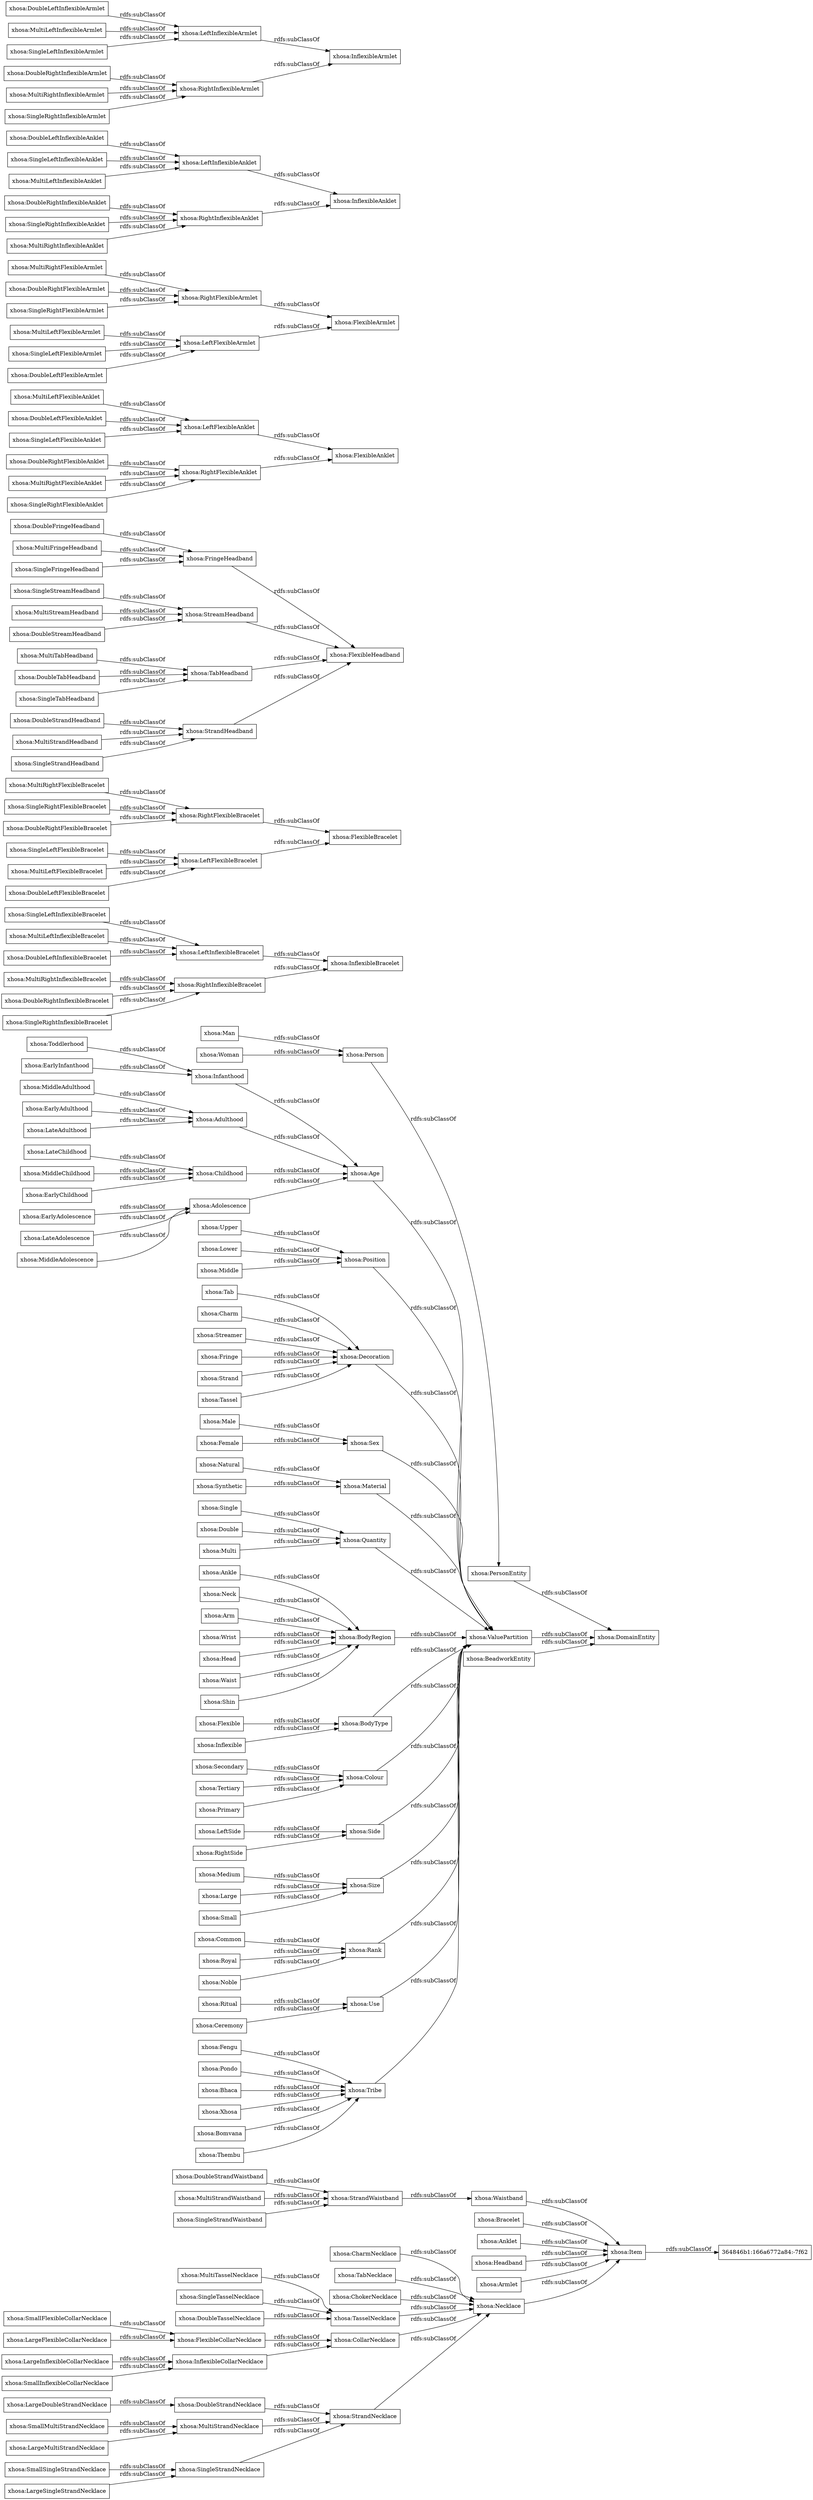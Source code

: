 digraph ar2dtool_diagram { 
rankdir=LR;
size="1000"
node [shape = rectangle, color="black"]; "xhosa:SingleStrandNecklace" "xhosa:Inflexible" "xhosa:MultiRightInflexibleBracelet" "xhosa:SingleLeftFlexibleBracelet" "xhosa:Xhosa" "xhosa:DoubleStrandHeadband" "xhosa:BodyType" "xhosa:Position" "xhosa:DoubleRightFlexibleAnklet" "xhosa:DoubleLeftFlexibleBracelet" "xhosa:RightFlexibleAnklet" "xhosa:LeftFlexibleBracelet" "xhosa:MultiLeftFlexibleArmlet" "xhosa:StrandHeadband" "xhosa:Decoration" "xhosa:MultiRightFlexibleArmlet" "xhosa:Sex" "xhosa:StrandNecklace" "xhosa:DoubleRightInflexibleAnklet" "xhosa:LeftFlexibleArmlet" "xhosa:Material" "xhosa:InflexibleArmlet" "xhosa:PersonEntity" "xhosa:MultiRightFlexibleBracelet" "xhosa:SmallFlexibleCollarNecklace" "xhosa:DoubleLeftFlexibleArmlet" "xhosa:EarlyAdolescence" "xhosa:DoubleStrandWaistband" "xhosa:Quantity" "xhosa:DoubleLeftInflexibleArmlet" "xhosa:Double" "xhosa:Bomvana" "xhosa:MultiStrandWaistband" "xhosa:SingleRightFlexibleBracelet" "xhosa:InflexibleBracelet" "xhosa:CharmNecklace" "xhosa:LeftInflexibleArmlet" "xhosa:LateAdulthood" "xhosa:MultiTasselNecklace" "xhosa:Secondary" "xhosa:DoubleFringeHeadband" "xhosa:Waistband" "xhosa:BodyRegion" "xhosa:LargeDoubleStrandNecklace" "xhosa:Colour" "xhosa:Head" "xhosa:SingleStreamHeadband" "xhosa:RightFlexibleBracelet" "xhosa:FringeHeadband" "xhosa:BeadworkEntity" "xhosa:Tertiary" "xhosa:SingleRightFlexibleAnklet" "xhosa:Lower" "xhosa:StrandWaistband" "xhosa:Childhood" "xhosa:Side" "xhosa:SingleRightInflexibleBracelet" "xhosa:RightInflexibleArmlet" "xhosa:Strand" "xhosa:Thembu" "xhosa:MultiLeftFlexibleAnklet" "xhosa:LargeFlexibleCollarNecklace" "xhosa:SmallSingleStrandNecklace" "xhosa:Tassel" "xhosa:LargeInflexibleCollarNecklace" "xhosa:SingleTasselNecklace" "xhosa:RightSide" "xhosa:Waist" "xhosa:LateChildhood" "xhosa:MultiFringeHeadband" "xhosa:Tab" "xhosa:Common" "xhosa:MiddleAdulthood" "xhosa:LeftFlexibleAnklet" "xhosa:MultiLeftFlexibleBracelet" "xhosa:TabNecklace" "xhosa:Size" "xhosa:MultiTabHeadband" "xhosa:Natural" "xhosa:Royal" "xhosa:Fengu" "xhosa:LateAdolescence" "xhosa:Charm" "xhosa:Male" "xhosa:DoubleLeftFlexibleAnklet" "xhosa:Female" "xhosa:Noble" "xhosa:SingleStrandHeadband" "xhosa:Rank" "xhosa:Medium" "xhosa:DoubleLeftInflexibleAnklet" "xhosa:MultiStreamHeadband" "xhosa:LeftInflexibleAnklet" "xhosa:Primary" "xhosa:Middle" "xhosa:Shin" "xhosa:MultiLeftInflexibleArmlet" "xhosa:SingleLeftInflexibleAnklet" "xhosa:Ceremony" "xhosa:Use" "xhosa:ValuePartition" "xhosa:SmallInflexibleCollarNecklace" "xhosa:Tribe" "xhosa:RightInflexibleAnklet" "xhosa:Bracelet" "xhosa:DoubleTasselNecklace" "xhosa:MiddleAdolescence" "xhosa:Item" "xhosa:RightFlexibleArmlet" "xhosa:Upper" "xhosa:DoubleTabHeadband" "xhosa:Person" "xhosa:MultiRightFlexibleAnklet" "xhosa:DoubleStrandNecklace" "xhosa:SingleLeftFlexibleAnklet" "xhosa:FlexibleAnklet" "xhosa:DoubleRightFlexibleArmlet" "xhosa:FlexibleBracelet" "xhosa:DoubleRightInflexibleArmlet" "xhosa:Large" "xhosa:SingleLeftFlexibleArmlet" "xhosa:DomainEntity" "xhosa:Anklet" "xhosa:SmallMultiStrandNecklace" "xhosa:Necklace" "xhosa:DoubleRightFlexibleBracelet" "xhosa:FlexibleHeadband" "xhosa:LeftSide" "xhosa:SingleTabHeadband" "xhosa:Ankle" "xhosa:Man" "364846b1:166a6772a84:-7f62" "xhosa:SingleLeftInflexibleArmlet" "xhosa:Age" "xhosa:EarlyInfanthood" "xhosa:DoubleStreamHeadband" "xhosa:Woman" "xhosa:Headband" "xhosa:LeftInflexibleBracelet" "xhosa:Adolescence" "xhosa:Toddlerhood" "xhosa:Infanthood" "xhosa:Small" "xhosa:LargeSingleStrandNecklace" "xhosa:StreamHeadband" "xhosa:SingleLeftInflexibleBracelet" "xhosa:MultiLeftInflexibleBracelet" "xhosa:FlexibleCollarNecklace" "xhosa:MultiLeftInflexibleAnklet" "xhosa:SingleFringeHeadband" "xhosa:Streamer" "xhosa:MultiStrandHeadband" "xhosa:LargeMultiStrandNecklace" "xhosa:Adulthood" "xhosa:MiddleChildhood" "xhosa:Pondo" "xhosa:DoubleRightInflexibleBracelet" "xhosa:EarlyChildhood" "xhosa:MultiRightInflexibleArmlet" "xhosa:Armlet" "xhosa:MultiStrandNecklace" "xhosa:ChokerNecklace" "xhosa:DoubleLeftInflexibleBracelet" "xhosa:SingleRightFlexibleArmlet" "xhosa:SingleRightInflexibleArmlet" "xhosa:Neck" "xhosa:Arm" "xhosa:FlexibleArmlet" "xhosa:MultiRightInflexibleAnklet" "xhosa:Wrist" "xhosa:SingleStrandWaistband" "xhosa:Ritual" "xhosa:RightInflexibleBracelet" "xhosa:TasselNecklace" "xhosa:CollarNecklace" "xhosa:TabHeadband" "xhosa:Multi" "xhosa:Single" "xhosa:SingleRightInflexibleAnklet" "xhosa:InflexibleAnklet" "xhosa:InflexibleCollarNecklace" "xhosa:Synthetic" "xhosa:Fringe" "xhosa:Flexible" "xhosa:EarlyAdulthood" "xhosa:Bhaca" ; /*classes style*/
	"xhosa:Pondo" -> "xhosa:Tribe" [ label = "rdfs:subClassOf" ];
	"xhosa:Lower" -> "xhosa:Position" [ label = "rdfs:subClassOf" ];
	"xhosa:LargeSingleStrandNecklace" -> "xhosa:SingleStrandNecklace" [ label = "rdfs:subClassOf" ];
	"xhosa:DoubleStrandHeadband" -> "xhosa:StrandHeadband" [ label = "rdfs:subClassOf" ];
	"xhosa:StrandNecklace" -> "xhosa:Necklace" [ label = "rdfs:subClassOf" ];
	"xhosa:MultiLeftInflexibleArmlet" -> "xhosa:LeftInflexibleArmlet" [ label = "rdfs:subClassOf" ];
	"xhosa:RightInflexibleBracelet" -> "xhosa:InflexibleBracelet" [ label = "rdfs:subClassOf" ];
	"xhosa:Inflexible" -> "xhosa:BodyType" [ label = "rdfs:subClassOf" ];
	"xhosa:MultiLeftInflexibleAnklet" -> "xhosa:LeftInflexibleAnklet" [ label = "rdfs:subClassOf" ];
	"xhosa:StrandHeadband" -> "xhosa:FlexibleHeadband" [ label = "rdfs:subClassOf" ];
	"xhosa:LargeFlexibleCollarNecklace" -> "xhosa:FlexibleCollarNecklace" [ label = "rdfs:subClassOf" ];
	"xhosa:Xhosa" -> "xhosa:Tribe" [ label = "rdfs:subClassOf" ];
	"xhosa:PersonEntity" -> "xhosa:DomainEntity" [ label = "rdfs:subClassOf" ];
	"xhosa:SmallMultiStrandNecklace" -> "xhosa:MultiStrandNecklace" [ label = "rdfs:subClassOf" ];
	"xhosa:LargeMultiStrandNecklace" -> "xhosa:MultiStrandNecklace" [ label = "rdfs:subClassOf" ];
	"xhosa:SmallSingleStrandNecklace" -> "xhosa:SingleStrandNecklace" [ label = "rdfs:subClassOf" ];
	"xhosa:Childhood" -> "xhosa:Age" [ label = "rdfs:subClassOf" ];
	"xhosa:Fengu" -> "xhosa:Tribe" [ label = "rdfs:subClassOf" ];
	"xhosa:Quantity" -> "xhosa:ValuePartition" [ label = "rdfs:subClassOf" ];
	"xhosa:MultiLeftFlexibleArmlet" -> "xhosa:LeftFlexibleArmlet" [ label = "rdfs:subClassOf" ];
	"xhosa:LeftFlexibleAnklet" -> "xhosa:FlexibleAnklet" [ label = "rdfs:subClassOf" ];
	"xhosa:Size" -> "xhosa:ValuePartition" [ label = "rdfs:subClassOf" ];
	"xhosa:MultiStreamHeadband" -> "xhosa:StreamHeadband" [ label = "rdfs:subClassOf" ];
	"xhosa:BodyType" -> "xhosa:ValuePartition" [ label = "rdfs:subClassOf" ];
	"xhosa:SingleRightFlexibleBracelet" -> "xhosa:RightFlexibleBracelet" [ label = "rdfs:subClassOf" ];
	"xhosa:SingleLeftInflexibleBracelet" -> "xhosa:LeftInflexibleBracelet" [ label = "rdfs:subClassOf" ];
	"xhosa:DoubleTabHeadband" -> "xhosa:TabHeadband" [ label = "rdfs:subClassOf" ];
	"xhosa:MultiRightInflexibleAnklet" -> "xhosa:RightInflexibleAnklet" [ label = "rdfs:subClassOf" ];
	"xhosa:MultiRightInflexibleBracelet" -> "xhosa:RightInflexibleBracelet" [ label = "rdfs:subClassOf" ];
	"xhosa:LeftInflexibleArmlet" -> "xhosa:InflexibleArmlet" [ label = "rdfs:subClassOf" ];
	"xhosa:StrandWaistband" -> "xhosa:Waistband" [ label = "rdfs:subClassOf" ];
	"xhosa:MultiRightFlexibleArmlet" -> "xhosa:RightFlexibleArmlet" [ label = "rdfs:subClassOf" ];
	"xhosa:DoubleLeftInflexibleArmlet" -> "xhosa:LeftInflexibleArmlet" [ label = "rdfs:subClassOf" ];
	"xhosa:DoubleLeftFlexibleArmlet" -> "xhosa:LeftFlexibleArmlet" [ label = "rdfs:subClassOf" ];
	"xhosa:MultiLeftFlexibleBracelet" -> "xhosa:LeftFlexibleBracelet" [ label = "rdfs:subClassOf" ];
	"xhosa:SingleLeftInflexibleAnklet" -> "xhosa:LeftInflexibleAnklet" [ label = "rdfs:subClassOf" ];
	"xhosa:Man" -> "xhosa:Person" [ label = "rdfs:subClassOf" ];
	"xhosa:LargeDoubleStrandNecklace" -> "xhosa:DoubleStrandNecklace" [ label = "rdfs:subClassOf" ];
	"xhosa:MiddleChildhood" -> "xhosa:Childhood" [ label = "rdfs:subClassOf" ];
	"xhosa:ChokerNecklace" -> "xhosa:Necklace" [ label = "rdfs:subClassOf" ];
	"xhosa:Fringe" -> "xhosa:Decoration" [ label = "rdfs:subClassOf" ];
	"xhosa:Material" -> "xhosa:ValuePartition" [ label = "rdfs:subClassOf" ];
	"xhosa:SingleTabHeadband" -> "xhosa:TabHeadband" [ label = "rdfs:subClassOf" ];
	"xhosa:BodyRegion" -> "xhosa:ValuePartition" [ label = "rdfs:subClassOf" ];
	"xhosa:MultiRightFlexibleBracelet" -> "xhosa:RightFlexibleBracelet" [ label = "rdfs:subClassOf" ];
	"xhosa:DoubleRightFlexibleArmlet" -> "xhosa:RightFlexibleArmlet" [ label = "rdfs:subClassOf" ];
	"xhosa:LeftFlexibleBracelet" -> "xhosa:FlexibleBracelet" [ label = "rdfs:subClassOf" ];
	"xhosa:Woman" -> "xhosa:Person" [ label = "rdfs:subClassOf" ];
	"xhosa:Tassel" -> "xhosa:Decoration" [ label = "rdfs:subClassOf" ];
	"xhosa:Arm" -> "xhosa:BodyRegion" [ label = "rdfs:subClassOf" ];
	"xhosa:BeadworkEntity" -> "xhosa:DomainEntity" [ label = "rdfs:subClassOf" ];
	"xhosa:SingleRightFlexibleArmlet" -> "xhosa:RightFlexibleArmlet" [ label = "rdfs:subClassOf" ];
	"xhosa:EarlyAdulthood" -> "xhosa:Adulthood" [ label = "rdfs:subClassOf" ];
	"xhosa:SingleLeftFlexibleAnklet" -> "xhosa:LeftFlexibleAnklet" [ label = "rdfs:subClassOf" ];
	"xhosa:Side" -> "xhosa:ValuePartition" [ label = "rdfs:subClassOf" ];
	"xhosa:SingleLeftFlexibleBracelet" -> "xhosa:LeftFlexibleBracelet" [ label = "rdfs:subClassOf" ];
	"xhosa:Double" -> "xhosa:Quantity" [ label = "rdfs:subClassOf" ];
	"xhosa:ValuePartition" -> "xhosa:DomainEntity" [ label = "rdfs:subClassOf" ];
	"xhosa:Primary" -> "xhosa:Colour" [ label = "rdfs:subClassOf" ];
	"xhosa:Bracelet" -> "xhosa:Item" [ label = "rdfs:subClassOf" ];
	"xhosa:Tertiary" -> "xhosa:Colour" [ label = "rdfs:subClassOf" ];
	"xhosa:Age" -> "xhosa:ValuePartition" [ label = "rdfs:subClassOf" ];
	"xhosa:Sex" -> "xhosa:ValuePartition" [ label = "rdfs:subClassOf" ];
	"xhosa:Armlet" -> "xhosa:Item" [ label = "rdfs:subClassOf" ];
	"xhosa:Large" -> "xhosa:Size" [ label = "rdfs:subClassOf" ];
	"xhosa:MultiTasselNecklace" -> "xhosa:TasselNecklace" [ label = "rdfs:subClassOf" ];
	"xhosa:Waist" -> "xhosa:BodyRegion" [ label = "rdfs:subClassOf" ];
	"xhosa:DoubleRightInflexibleAnklet" -> "xhosa:RightInflexibleAnklet" [ label = "rdfs:subClassOf" ];
	"xhosa:Item" -> "364846b1:166a6772a84:-7f62" [ label = "rdfs:subClassOf" ];
	"xhosa:EarlyChildhood" -> "xhosa:Childhood" [ label = "rdfs:subClassOf" ];
	"xhosa:RightInflexibleArmlet" -> "xhosa:InflexibleArmlet" [ label = "rdfs:subClassOf" ];
	"xhosa:RightInflexibleAnklet" -> "xhosa:InflexibleAnklet" [ label = "rdfs:subClassOf" ];
	"xhosa:Neck" -> "xhosa:BodyRegion" [ label = "rdfs:subClassOf" ];
	"xhosa:Ceremony" -> "xhosa:Use" [ label = "rdfs:subClassOf" ];
	"xhosa:SingleFringeHeadband" -> "xhosa:FringeHeadband" [ label = "rdfs:subClassOf" ];
	"xhosa:FlexibleCollarNecklace" -> "xhosa:CollarNecklace" [ label = "rdfs:subClassOf" ];
	"xhosa:Use" -> "xhosa:ValuePartition" [ label = "rdfs:subClassOf" ];
	"xhosa:Position" -> "xhosa:ValuePartition" [ label = "rdfs:subClassOf" ];
	"xhosa:Colour" -> "xhosa:ValuePartition" [ label = "rdfs:subClassOf" ];
	"xhosa:SingleRightInflexibleAnklet" -> "xhosa:RightInflexibleAnklet" [ label = "rdfs:subClassOf" ];
	"xhosa:Infanthood" -> "xhosa:Age" [ label = "rdfs:subClassOf" ];
	"xhosa:DoubleStreamHeadband" -> "xhosa:StreamHeadband" [ label = "rdfs:subClassOf" ];
	"xhosa:Multi" -> "xhosa:Quantity" [ label = "rdfs:subClassOf" ];
	"xhosa:Adolescence" -> "xhosa:Age" [ label = "rdfs:subClassOf" ];
	"xhosa:Ritual" -> "xhosa:Use" [ label = "rdfs:subClassOf" ];
	"xhosa:Female" -> "xhosa:Sex" [ label = "rdfs:subClassOf" ];
	"xhosa:Strand" -> "xhosa:Decoration" [ label = "rdfs:subClassOf" ];
	"xhosa:LeftFlexibleArmlet" -> "xhosa:FlexibleArmlet" [ label = "rdfs:subClassOf" ];
	"xhosa:SmallInflexibleCollarNecklace" -> "xhosa:InflexibleCollarNecklace" [ label = "rdfs:subClassOf" ];
	"xhosa:RightFlexibleAnklet" -> "xhosa:FlexibleAnklet" [ label = "rdfs:subClassOf" ];
	"xhosa:LeftInflexibleBracelet" -> "xhosa:InflexibleBracelet" [ label = "rdfs:subClassOf" ];
	"xhosa:Waistband" -> "xhosa:Item" [ label = "rdfs:subClassOf" ];
	"xhosa:Noble" -> "xhosa:Rank" [ label = "rdfs:subClassOf" ];
	"xhosa:Single" -> "xhosa:Quantity" [ label = "rdfs:subClassOf" ];
	"xhosa:Tribe" -> "xhosa:ValuePartition" [ label = "rdfs:subClassOf" ];
	"xhosa:MultiRightInflexibleArmlet" -> "xhosa:RightInflexibleArmlet" [ label = "rdfs:subClassOf" ];
	"xhosa:MultiStrandNecklace" -> "xhosa:StrandNecklace" [ label = "rdfs:subClassOf" ];
	"xhosa:MultiLeftInflexibleBracelet" -> "xhosa:LeftInflexibleBracelet" [ label = "rdfs:subClassOf" ];
	"xhosa:Streamer" -> "xhosa:Decoration" [ label = "rdfs:subClassOf" ];
	"xhosa:Person" -> "xhosa:PersonEntity" [ label = "rdfs:subClassOf" ];
	"xhosa:Charm" -> "xhosa:Decoration" [ label = "rdfs:subClassOf" ];
	"xhosa:DoubleRightFlexibleBracelet" -> "xhosa:RightFlexibleBracelet" [ label = "rdfs:subClassOf" ];
	"xhosa:SingleTasselNecklace" -> "xhosa:TasselNecklace" [ label = "rdfs:subClassOf" ];
	"xhosa:MultiStrandHeadband" -> "xhosa:StrandHeadband" [ label = "rdfs:subClassOf" ];
	"xhosa:RightFlexibleBracelet" -> "xhosa:FlexibleBracelet" [ label = "rdfs:subClassOf" ];
	"xhosa:RightSide" -> "xhosa:Side" [ label = "rdfs:subClassOf" ];
	"xhosa:MultiLeftFlexibleAnklet" -> "xhosa:LeftFlexibleAnklet" [ label = "rdfs:subClassOf" ];
	"xhosa:LargeInflexibleCollarNecklace" -> "xhosa:InflexibleCollarNecklace" [ label = "rdfs:subClassOf" ];
	"xhosa:SingleLeftInflexibleArmlet" -> "xhosa:LeftInflexibleArmlet" [ label = "rdfs:subClassOf" ];
	"xhosa:EarlyInfanthood" -> "xhosa:Infanthood" [ label = "rdfs:subClassOf" ];
	"xhosa:Bomvana" -> "xhosa:Tribe" [ label = "rdfs:subClassOf" ];
	"xhosa:MiddleAdulthood" -> "xhosa:Adulthood" [ label = "rdfs:subClassOf" ];
	"xhosa:DoubleLeftInflexibleBracelet" -> "xhosa:LeftInflexibleBracelet" [ label = "rdfs:subClassOf" ];
	"xhosa:LeftInflexibleAnklet" -> "xhosa:InflexibleAnklet" [ label = "rdfs:subClassOf" ];
	"xhosa:CollarNecklace" -> "xhosa:Necklace" [ label = "rdfs:subClassOf" ];
	"xhosa:Medium" -> "xhosa:Size" [ label = "rdfs:subClassOf" ];
	"xhosa:Male" -> "xhosa:Sex" [ label = "rdfs:subClassOf" ];
	"xhosa:DoubleFringeHeadband" -> "xhosa:FringeHeadband" [ label = "rdfs:subClassOf" ];
	"xhosa:Thembu" -> "xhosa:Tribe" [ label = "rdfs:subClassOf" ];
	"xhosa:Necklace" -> "xhosa:Item" [ label = "rdfs:subClassOf" ];
	"xhosa:Small" -> "xhosa:Size" [ label = "rdfs:subClassOf" ];
	"xhosa:SingleStreamHeadband" -> "xhosa:StreamHeadband" [ label = "rdfs:subClassOf" ];
	"xhosa:MiddleAdolescence" -> "xhosa:Adolescence" [ label = "rdfs:subClassOf" ];
	"xhosa:MultiRightFlexibleAnklet" -> "xhosa:RightFlexibleAnklet" [ label = "rdfs:subClassOf" ];
	"xhosa:FringeHeadband" -> "xhosa:FlexibleHeadband" [ label = "rdfs:subClassOf" ];
	"xhosa:DoubleLeftInflexibleAnklet" -> "xhosa:LeftInflexibleAnklet" [ label = "rdfs:subClassOf" ];
	"xhosa:LateAdulthood" -> "xhosa:Adulthood" [ label = "rdfs:subClassOf" ];
	"xhosa:DoubleLeftFlexibleAnklet" -> "xhosa:LeftFlexibleAnklet" [ label = "rdfs:subClassOf" ];
	"xhosa:Headband" -> "xhosa:Item" [ label = "rdfs:subClassOf" ];
	"xhosa:Common" -> "xhosa:Rank" [ label = "rdfs:subClassOf" ];
	"xhosa:SingleStrandNecklace" -> "xhosa:StrandNecklace" [ label = "rdfs:subClassOf" ];
	"xhosa:Secondary" -> "xhosa:Colour" [ label = "rdfs:subClassOf" ];
	"xhosa:MultiTabHeadband" -> "xhosa:TabHeadband" [ label = "rdfs:subClassOf" ];
	"xhosa:Bhaca" -> "xhosa:Tribe" [ label = "rdfs:subClassOf" ];
	"xhosa:Shin" -> "xhosa:BodyRegion" [ label = "rdfs:subClassOf" ];
	"xhosa:DoubleStrandWaistband" -> "xhosa:StrandWaistband" [ label = "rdfs:subClassOf" ];
	"xhosa:SingleStrandHeadband" -> "xhosa:StrandHeadband" [ label = "rdfs:subClassOf" ];
	"xhosa:SingleLeftFlexibleArmlet" -> "xhosa:LeftFlexibleArmlet" [ label = "rdfs:subClassOf" ];
	"xhosa:Toddlerhood" -> "xhosa:Infanthood" [ label = "rdfs:subClassOf" ];
	"xhosa:LateAdolescence" -> "xhosa:Adolescence" [ label = "rdfs:subClassOf" ];
	"xhosa:Tab" -> "xhosa:Decoration" [ label = "rdfs:subClassOf" ];
	"xhosa:LeftSide" -> "xhosa:Side" [ label = "rdfs:subClassOf" ];
	"xhosa:Head" -> "xhosa:BodyRegion" [ label = "rdfs:subClassOf" ];
	"xhosa:MultiStrandWaistband" -> "xhosa:StrandWaistband" [ label = "rdfs:subClassOf" ];
	"xhosa:SmallFlexibleCollarNecklace" -> "xhosa:FlexibleCollarNecklace" [ label = "rdfs:subClassOf" ];
	"xhosa:DoubleTasselNecklace" -> "xhosa:TasselNecklace" [ label = "rdfs:subClassOf" ];
	"xhosa:MultiFringeHeadband" -> "xhosa:FringeHeadband" [ label = "rdfs:subClassOf" ];
	"xhosa:DoubleRightFlexibleAnklet" -> "xhosa:RightFlexibleAnklet" [ label = "rdfs:subClassOf" ];
	"xhosa:LateChildhood" -> "xhosa:Childhood" [ label = "rdfs:subClassOf" ];
	"xhosa:TasselNecklace" -> "xhosa:Necklace" [ label = "rdfs:subClassOf" ];
	"xhosa:Rank" -> "xhosa:ValuePartition" [ label = "rdfs:subClassOf" ];
	"xhosa:DoubleRightInflexibleArmlet" -> "xhosa:RightInflexibleArmlet" [ label = "rdfs:subClassOf" ];
	"xhosa:InflexibleCollarNecklace" -> "xhosa:CollarNecklace" [ label = "rdfs:subClassOf" ];
	"xhosa:SingleRightFlexibleAnklet" -> "xhosa:RightFlexibleAnklet" [ label = "rdfs:subClassOf" ];
	"xhosa:DoubleRightInflexibleBracelet" -> "xhosa:RightInflexibleBracelet" [ label = "rdfs:subClassOf" ];
	"xhosa:EarlyAdolescence" -> "xhosa:Adolescence" [ label = "rdfs:subClassOf" ];
	"xhosa:DoubleLeftFlexibleBracelet" -> "xhosa:LeftFlexibleBracelet" [ label = "rdfs:subClassOf" ];
	"xhosa:TabNecklace" -> "xhosa:Necklace" [ label = "rdfs:subClassOf" ];
	"xhosa:Synthetic" -> "xhosa:Material" [ label = "rdfs:subClassOf" ];
	"xhosa:SingleRightInflexibleBracelet" -> "xhosa:RightInflexibleBracelet" [ label = "rdfs:subClassOf" ];
	"xhosa:CharmNecklace" -> "xhosa:Necklace" [ label = "rdfs:subClassOf" ];
	"xhosa:Flexible" -> "xhosa:BodyType" [ label = "rdfs:subClassOf" ];
	"xhosa:Natural" -> "xhosa:Material" [ label = "rdfs:subClassOf" ];
	"xhosa:Upper" -> "xhosa:Position" [ label = "rdfs:subClassOf" ];
	"xhosa:TabHeadband" -> "xhosa:FlexibleHeadband" [ label = "rdfs:subClassOf" ];
	"xhosa:SingleStrandWaistband" -> "xhosa:StrandWaistband" [ label = "rdfs:subClassOf" ];
	"xhosa:Decoration" -> "xhosa:ValuePartition" [ label = "rdfs:subClassOf" ];
	"xhosa:SingleRightInflexibleArmlet" -> "xhosa:RightInflexibleArmlet" [ label = "rdfs:subClassOf" ];
	"xhosa:Adulthood" -> "xhosa:Age" [ label = "rdfs:subClassOf" ];
	"xhosa:Royal" -> "xhosa:Rank" [ label = "rdfs:subClassOf" ];
	"xhosa:Middle" -> "xhosa:Position" [ label = "rdfs:subClassOf" ];
	"xhosa:Anklet" -> "xhosa:Item" [ label = "rdfs:subClassOf" ];
	"xhosa:RightFlexibleArmlet" -> "xhosa:FlexibleArmlet" [ label = "rdfs:subClassOf" ];
	"xhosa:DoubleStrandNecklace" -> "xhosa:StrandNecklace" [ label = "rdfs:subClassOf" ];
	"xhosa:Ankle" -> "xhosa:BodyRegion" [ label = "rdfs:subClassOf" ];
	"xhosa:Wrist" -> "xhosa:BodyRegion" [ label = "rdfs:subClassOf" ];
	"xhosa:StreamHeadband" -> "xhosa:FlexibleHeadband" [ label = "rdfs:subClassOf" ];

}
